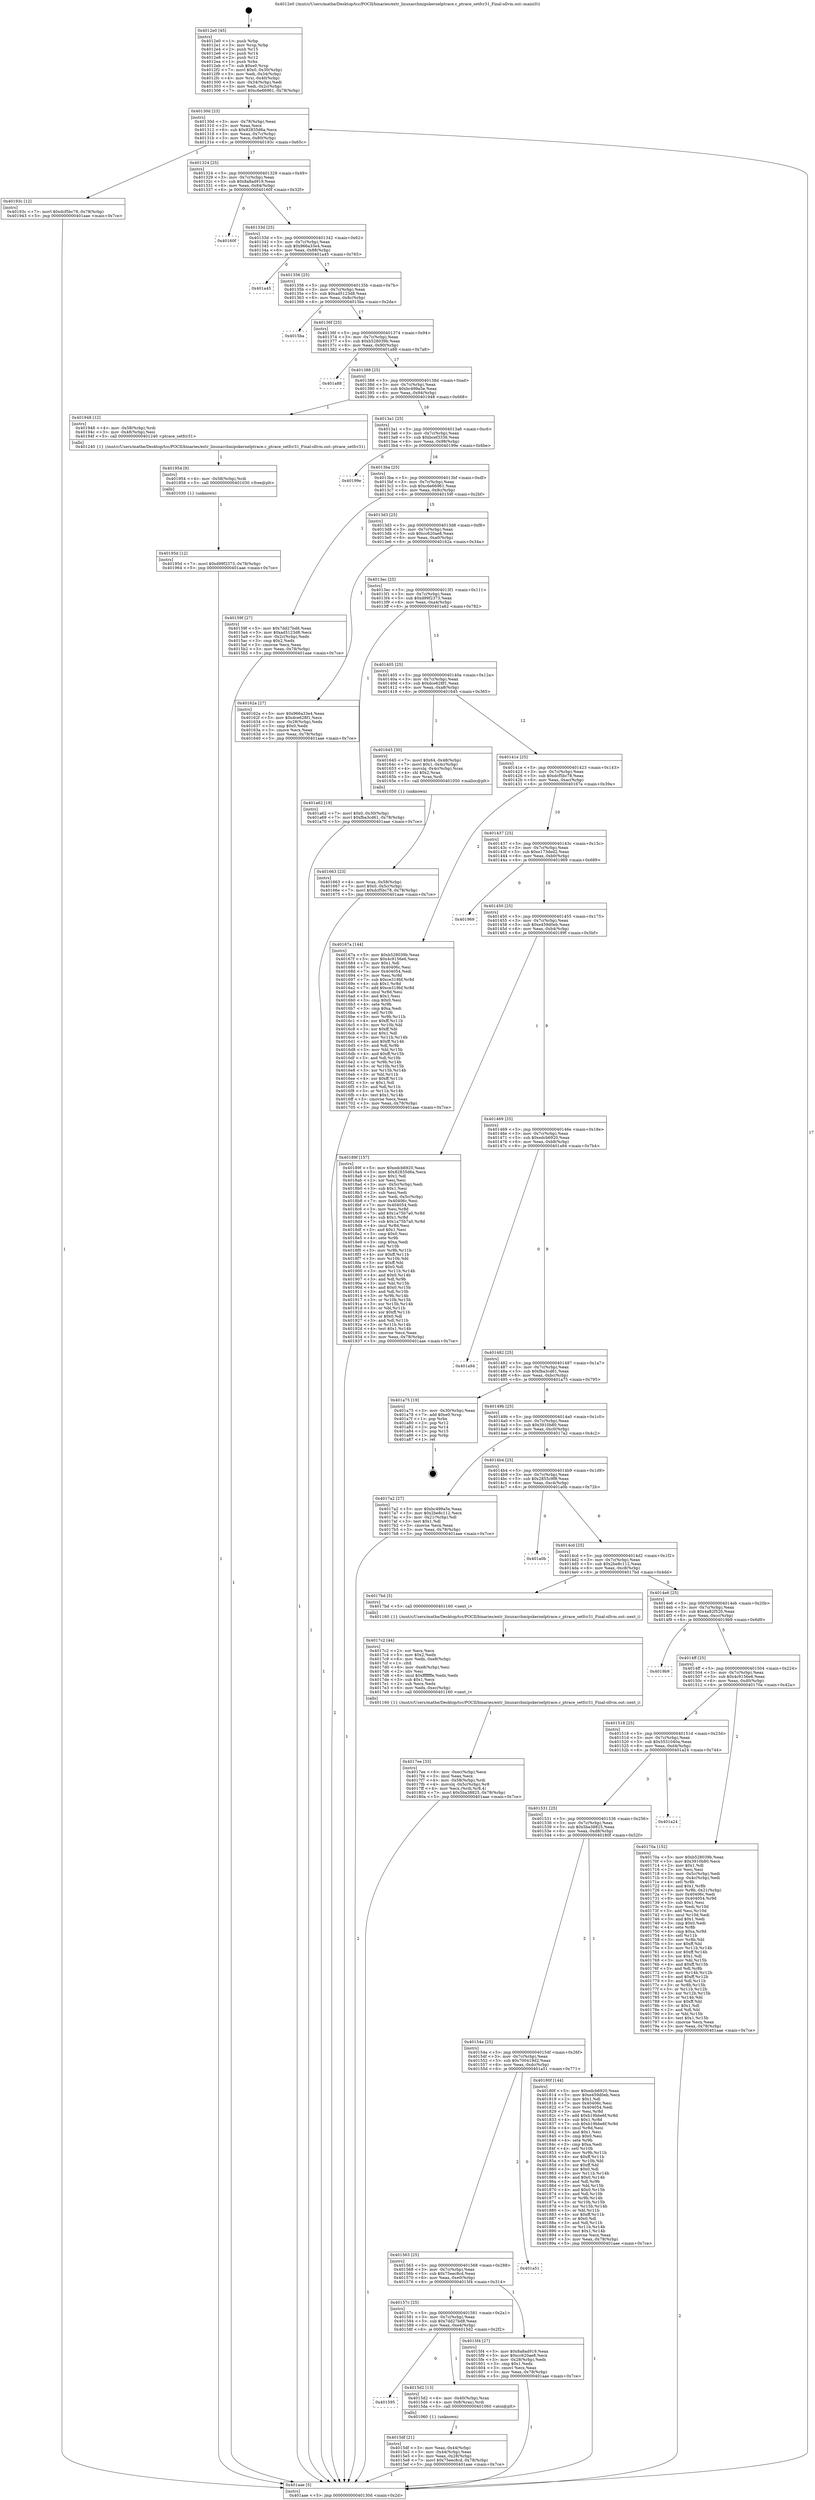 digraph "0x4012e0" {
  label = "0x4012e0 (/mnt/c/Users/mathe/Desktop/tcc/POCII/binaries/extr_linuxarchmipskernelptrace.c_ptrace_setfcr31_Final-ollvm.out::main(0))"
  labelloc = "t"
  node[shape=record]

  Entry [label="",width=0.3,height=0.3,shape=circle,fillcolor=black,style=filled]
  "0x40130d" [label="{
     0x40130d [23]\l
     | [instrs]\l
     &nbsp;&nbsp;0x40130d \<+3\>: mov -0x78(%rbp),%eax\l
     &nbsp;&nbsp;0x401310 \<+2\>: mov %eax,%ecx\l
     &nbsp;&nbsp;0x401312 \<+6\>: sub $0x82835d6a,%ecx\l
     &nbsp;&nbsp;0x401318 \<+3\>: mov %eax,-0x7c(%rbp)\l
     &nbsp;&nbsp;0x40131b \<+3\>: mov %ecx,-0x80(%rbp)\l
     &nbsp;&nbsp;0x40131e \<+6\>: je 000000000040193c \<main+0x65c\>\l
  }"]
  "0x40193c" [label="{
     0x40193c [12]\l
     | [instrs]\l
     &nbsp;&nbsp;0x40193c \<+7\>: movl $0xdcf5bc78,-0x78(%rbp)\l
     &nbsp;&nbsp;0x401943 \<+5\>: jmp 0000000000401aae \<main+0x7ce\>\l
  }"]
  "0x401324" [label="{
     0x401324 [25]\l
     | [instrs]\l
     &nbsp;&nbsp;0x401324 \<+5\>: jmp 0000000000401329 \<main+0x49\>\l
     &nbsp;&nbsp;0x401329 \<+3\>: mov -0x7c(%rbp),%eax\l
     &nbsp;&nbsp;0x40132c \<+5\>: sub $0x8a8ad919,%eax\l
     &nbsp;&nbsp;0x401331 \<+6\>: mov %eax,-0x84(%rbp)\l
     &nbsp;&nbsp;0x401337 \<+6\>: je 000000000040160f \<main+0x32f\>\l
  }"]
  Exit [label="",width=0.3,height=0.3,shape=circle,fillcolor=black,style=filled,peripheries=2]
  "0x40160f" [label="{
     0x40160f\l
  }", style=dashed]
  "0x40133d" [label="{
     0x40133d [25]\l
     | [instrs]\l
     &nbsp;&nbsp;0x40133d \<+5\>: jmp 0000000000401342 \<main+0x62\>\l
     &nbsp;&nbsp;0x401342 \<+3\>: mov -0x7c(%rbp),%eax\l
     &nbsp;&nbsp;0x401345 \<+5\>: sub $0x966a33e4,%eax\l
     &nbsp;&nbsp;0x40134a \<+6\>: mov %eax,-0x88(%rbp)\l
     &nbsp;&nbsp;0x401350 \<+6\>: je 0000000000401a45 \<main+0x765\>\l
  }"]
  "0x40195d" [label="{
     0x40195d [12]\l
     | [instrs]\l
     &nbsp;&nbsp;0x40195d \<+7\>: movl $0xd99f2373,-0x78(%rbp)\l
     &nbsp;&nbsp;0x401964 \<+5\>: jmp 0000000000401aae \<main+0x7ce\>\l
  }"]
  "0x401a45" [label="{
     0x401a45\l
  }", style=dashed]
  "0x401356" [label="{
     0x401356 [25]\l
     | [instrs]\l
     &nbsp;&nbsp;0x401356 \<+5\>: jmp 000000000040135b \<main+0x7b\>\l
     &nbsp;&nbsp;0x40135b \<+3\>: mov -0x7c(%rbp),%eax\l
     &nbsp;&nbsp;0x40135e \<+5\>: sub $0xad5123d8,%eax\l
     &nbsp;&nbsp;0x401363 \<+6\>: mov %eax,-0x8c(%rbp)\l
     &nbsp;&nbsp;0x401369 \<+6\>: je 00000000004015ba \<main+0x2da\>\l
  }"]
  "0x401954" [label="{
     0x401954 [9]\l
     | [instrs]\l
     &nbsp;&nbsp;0x401954 \<+4\>: mov -0x58(%rbp),%rdi\l
     &nbsp;&nbsp;0x401958 \<+5\>: call 0000000000401030 \<free@plt\>\l
     | [calls]\l
     &nbsp;&nbsp;0x401030 \{1\} (unknown)\l
  }"]
  "0x4015ba" [label="{
     0x4015ba\l
  }", style=dashed]
  "0x40136f" [label="{
     0x40136f [25]\l
     | [instrs]\l
     &nbsp;&nbsp;0x40136f \<+5\>: jmp 0000000000401374 \<main+0x94\>\l
     &nbsp;&nbsp;0x401374 \<+3\>: mov -0x7c(%rbp),%eax\l
     &nbsp;&nbsp;0x401377 \<+5\>: sub $0xb528039b,%eax\l
     &nbsp;&nbsp;0x40137c \<+6\>: mov %eax,-0x90(%rbp)\l
     &nbsp;&nbsp;0x401382 \<+6\>: je 0000000000401a88 \<main+0x7a8\>\l
  }"]
  "0x4017ee" [label="{
     0x4017ee [33]\l
     | [instrs]\l
     &nbsp;&nbsp;0x4017ee \<+6\>: mov -0xec(%rbp),%ecx\l
     &nbsp;&nbsp;0x4017f4 \<+3\>: imul %eax,%ecx\l
     &nbsp;&nbsp;0x4017f7 \<+4\>: mov -0x58(%rbp),%rdi\l
     &nbsp;&nbsp;0x4017fb \<+4\>: movslq -0x5c(%rbp),%r8\l
     &nbsp;&nbsp;0x4017ff \<+4\>: mov %ecx,(%rdi,%r8,4)\l
     &nbsp;&nbsp;0x401803 \<+7\>: movl $0x5ba38825,-0x78(%rbp)\l
     &nbsp;&nbsp;0x40180a \<+5\>: jmp 0000000000401aae \<main+0x7ce\>\l
  }"]
  "0x401a88" [label="{
     0x401a88\l
  }", style=dashed]
  "0x401388" [label="{
     0x401388 [25]\l
     | [instrs]\l
     &nbsp;&nbsp;0x401388 \<+5\>: jmp 000000000040138d \<main+0xad\>\l
     &nbsp;&nbsp;0x40138d \<+3\>: mov -0x7c(%rbp),%eax\l
     &nbsp;&nbsp;0x401390 \<+5\>: sub $0xbc499a5e,%eax\l
     &nbsp;&nbsp;0x401395 \<+6\>: mov %eax,-0x94(%rbp)\l
     &nbsp;&nbsp;0x40139b \<+6\>: je 0000000000401948 \<main+0x668\>\l
  }"]
  "0x4017c2" [label="{
     0x4017c2 [44]\l
     | [instrs]\l
     &nbsp;&nbsp;0x4017c2 \<+2\>: xor %ecx,%ecx\l
     &nbsp;&nbsp;0x4017c4 \<+5\>: mov $0x2,%edx\l
     &nbsp;&nbsp;0x4017c9 \<+6\>: mov %edx,-0xe8(%rbp)\l
     &nbsp;&nbsp;0x4017cf \<+1\>: cltd\l
     &nbsp;&nbsp;0x4017d0 \<+6\>: mov -0xe8(%rbp),%esi\l
     &nbsp;&nbsp;0x4017d6 \<+2\>: idiv %esi\l
     &nbsp;&nbsp;0x4017d8 \<+6\>: imul $0xfffffffe,%edx,%edx\l
     &nbsp;&nbsp;0x4017de \<+3\>: sub $0x1,%ecx\l
     &nbsp;&nbsp;0x4017e1 \<+2\>: sub %ecx,%edx\l
     &nbsp;&nbsp;0x4017e3 \<+6\>: mov %edx,-0xec(%rbp)\l
     &nbsp;&nbsp;0x4017e9 \<+5\>: call 0000000000401160 \<next_i\>\l
     | [calls]\l
     &nbsp;&nbsp;0x401160 \{1\} (/mnt/c/Users/mathe/Desktop/tcc/POCII/binaries/extr_linuxarchmipskernelptrace.c_ptrace_setfcr31_Final-ollvm.out::next_i)\l
  }"]
  "0x401948" [label="{
     0x401948 [12]\l
     | [instrs]\l
     &nbsp;&nbsp;0x401948 \<+4\>: mov -0x58(%rbp),%rdi\l
     &nbsp;&nbsp;0x40194c \<+3\>: mov -0x48(%rbp),%esi\l
     &nbsp;&nbsp;0x40194f \<+5\>: call 0000000000401240 \<ptrace_setfcr31\>\l
     | [calls]\l
     &nbsp;&nbsp;0x401240 \{1\} (/mnt/c/Users/mathe/Desktop/tcc/POCII/binaries/extr_linuxarchmipskernelptrace.c_ptrace_setfcr31_Final-ollvm.out::ptrace_setfcr31)\l
  }"]
  "0x4013a1" [label="{
     0x4013a1 [25]\l
     | [instrs]\l
     &nbsp;&nbsp;0x4013a1 \<+5\>: jmp 00000000004013a6 \<main+0xc6\>\l
     &nbsp;&nbsp;0x4013a6 \<+3\>: mov -0x7c(%rbp),%eax\l
     &nbsp;&nbsp;0x4013a9 \<+5\>: sub $0xbcef3336,%eax\l
     &nbsp;&nbsp;0x4013ae \<+6\>: mov %eax,-0x98(%rbp)\l
     &nbsp;&nbsp;0x4013b4 \<+6\>: je 000000000040199e \<main+0x6be\>\l
  }"]
  "0x401663" [label="{
     0x401663 [23]\l
     | [instrs]\l
     &nbsp;&nbsp;0x401663 \<+4\>: mov %rax,-0x58(%rbp)\l
     &nbsp;&nbsp;0x401667 \<+7\>: movl $0x0,-0x5c(%rbp)\l
     &nbsp;&nbsp;0x40166e \<+7\>: movl $0xdcf5bc78,-0x78(%rbp)\l
     &nbsp;&nbsp;0x401675 \<+5\>: jmp 0000000000401aae \<main+0x7ce\>\l
  }"]
  "0x40199e" [label="{
     0x40199e\l
  }", style=dashed]
  "0x4013ba" [label="{
     0x4013ba [25]\l
     | [instrs]\l
     &nbsp;&nbsp;0x4013ba \<+5\>: jmp 00000000004013bf \<main+0xdf\>\l
     &nbsp;&nbsp;0x4013bf \<+3\>: mov -0x7c(%rbp),%eax\l
     &nbsp;&nbsp;0x4013c2 \<+5\>: sub $0xc6e66961,%eax\l
     &nbsp;&nbsp;0x4013c7 \<+6\>: mov %eax,-0x9c(%rbp)\l
     &nbsp;&nbsp;0x4013cd \<+6\>: je 000000000040159f \<main+0x2bf\>\l
  }"]
  "0x4015df" [label="{
     0x4015df [21]\l
     | [instrs]\l
     &nbsp;&nbsp;0x4015df \<+3\>: mov %eax,-0x44(%rbp)\l
     &nbsp;&nbsp;0x4015e2 \<+3\>: mov -0x44(%rbp),%eax\l
     &nbsp;&nbsp;0x4015e5 \<+3\>: mov %eax,-0x28(%rbp)\l
     &nbsp;&nbsp;0x4015e8 \<+7\>: movl $0x75eec8cd,-0x78(%rbp)\l
     &nbsp;&nbsp;0x4015ef \<+5\>: jmp 0000000000401aae \<main+0x7ce\>\l
  }"]
  "0x40159f" [label="{
     0x40159f [27]\l
     | [instrs]\l
     &nbsp;&nbsp;0x40159f \<+5\>: mov $0x7dd27bd8,%eax\l
     &nbsp;&nbsp;0x4015a4 \<+5\>: mov $0xad5123d8,%ecx\l
     &nbsp;&nbsp;0x4015a9 \<+3\>: mov -0x2c(%rbp),%edx\l
     &nbsp;&nbsp;0x4015ac \<+3\>: cmp $0x2,%edx\l
     &nbsp;&nbsp;0x4015af \<+3\>: cmovne %ecx,%eax\l
     &nbsp;&nbsp;0x4015b2 \<+3\>: mov %eax,-0x78(%rbp)\l
     &nbsp;&nbsp;0x4015b5 \<+5\>: jmp 0000000000401aae \<main+0x7ce\>\l
  }"]
  "0x4013d3" [label="{
     0x4013d3 [25]\l
     | [instrs]\l
     &nbsp;&nbsp;0x4013d3 \<+5\>: jmp 00000000004013d8 \<main+0xf8\>\l
     &nbsp;&nbsp;0x4013d8 \<+3\>: mov -0x7c(%rbp),%eax\l
     &nbsp;&nbsp;0x4013db \<+5\>: sub $0xcc620ae8,%eax\l
     &nbsp;&nbsp;0x4013e0 \<+6\>: mov %eax,-0xa0(%rbp)\l
     &nbsp;&nbsp;0x4013e6 \<+6\>: je 000000000040162a \<main+0x34a\>\l
  }"]
  "0x401aae" [label="{
     0x401aae [5]\l
     | [instrs]\l
     &nbsp;&nbsp;0x401aae \<+5\>: jmp 000000000040130d \<main+0x2d\>\l
  }"]
  "0x4012e0" [label="{
     0x4012e0 [45]\l
     | [instrs]\l
     &nbsp;&nbsp;0x4012e0 \<+1\>: push %rbp\l
     &nbsp;&nbsp;0x4012e1 \<+3\>: mov %rsp,%rbp\l
     &nbsp;&nbsp;0x4012e4 \<+2\>: push %r15\l
     &nbsp;&nbsp;0x4012e6 \<+2\>: push %r14\l
     &nbsp;&nbsp;0x4012e8 \<+2\>: push %r12\l
     &nbsp;&nbsp;0x4012ea \<+1\>: push %rbx\l
     &nbsp;&nbsp;0x4012eb \<+7\>: sub $0xe0,%rsp\l
     &nbsp;&nbsp;0x4012f2 \<+7\>: movl $0x0,-0x30(%rbp)\l
     &nbsp;&nbsp;0x4012f9 \<+3\>: mov %edi,-0x34(%rbp)\l
     &nbsp;&nbsp;0x4012fc \<+4\>: mov %rsi,-0x40(%rbp)\l
     &nbsp;&nbsp;0x401300 \<+3\>: mov -0x34(%rbp),%edi\l
     &nbsp;&nbsp;0x401303 \<+3\>: mov %edi,-0x2c(%rbp)\l
     &nbsp;&nbsp;0x401306 \<+7\>: movl $0xc6e66961,-0x78(%rbp)\l
  }"]
  "0x401595" [label="{
     0x401595\l
  }", style=dashed]
  "0x40162a" [label="{
     0x40162a [27]\l
     | [instrs]\l
     &nbsp;&nbsp;0x40162a \<+5\>: mov $0x966a33e4,%eax\l
     &nbsp;&nbsp;0x40162f \<+5\>: mov $0xdce628f1,%ecx\l
     &nbsp;&nbsp;0x401634 \<+3\>: mov -0x28(%rbp),%edx\l
     &nbsp;&nbsp;0x401637 \<+3\>: cmp $0x0,%edx\l
     &nbsp;&nbsp;0x40163a \<+3\>: cmove %ecx,%eax\l
     &nbsp;&nbsp;0x40163d \<+3\>: mov %eax,-0x78(%rbp)\l
     &nbsp;&nbsp;0x401640 \<+5\>: jmp 0000000000401aae \<main+0x7ce\>\l
  }"]
  "0x4013ec" [label="{
     0x4013ec [25]\l
     | [instrs]\l
     &nbsp;&nbsp;0x4013ec \<+5\>: jmp 00000000004013f1 \<main+0x111\>\l
     &nbsp;&nbsp;0x4013f1 \<+3\>: mov -0x7c(%rbp),%eax\l
     &nbsp;&nbsp;0x4013f4 \<+5\>: sub $0xd99f2373,%eax\l
     &nbsp;&nbsp;0x4013f9 \<+6\>: mov %eax,-0xa4(%rbp)\l
     &nbsp;&nbsp;0x4013ff \<+6\>: je 0000000000401a62 \<main+0x782\>\l
  }"]
  "0x4015d2" [label="{
     0x4015d2 [13]\l
     | [instrs]\l
     &nbsp;&nbsp;0x4015d2 \<+4\>: mov -0x40(%rbp),%rax\l
     &nbsp;&nbsp;0x4015d6 \<+4\>: mov 0x8(%rax),%rdi\l
     &nbsp;&nbsp;0x4015da \<+5\>: call 0000000000401060 \<atoi@plt\>\l
     | [calls]\l
     &nbsp;&nbsp;0x401060 \{1\} (unknown)\l
  }"]
  "0x401a62" [label="{
     0x401a62 [19]\l
     | [instrs]\l
     &nbsp;&nbsp;0x401a62 \<+7\>: movl $0x0,-0x30(%rbp)\l
     &nbsp;&nbsp;0x401a69 \<+7\>: movl $0xfba3cd61,-0x78(%rbp)\l
     &nbsp;&nbsp;0x401a70 \<+5\>: jmp 0000000000401aae \<main+0x7ce\>\l
  }"]
  "0x401405" [label="{
     0x401405 [25]\l
     | [instrs]\l
     &nbsp;&nbsp;0x401405 \<+5\>: jmp 000000000040140a \<main+0x12a\>\l
     &nbsp;&nbsp;0x40140a \<+3\>: mov -0x7c(%rbp),%eax\l
     &nbsp;&nbsp;0x40140d \<+5\>: sub $0xdce628f1,%eax\l
     &nbsp;&nbsp;0x401412 \<+6\>: mov %eax,-0xa8(%rbp)\l
     &nbsp;&nbsp;0x401418 \<+6\>: je 0000000000401645 \<main+0x365\>\l
  }"]
  "0x40157c" [label="{
     0x40157c [25]\l
     | [instrs]\l
     &nbsp;&nbsp;0x40157c \<+5\>: jmp 0000000000401581 \<main+0x2a1\>\l
     &nbsp;&nbsp;0x401581 \<+3\>: mov -0x7c(%rbp),%eax\l
     &nbsp;&nbsp;0x401584 \<+5\>: sub $0x7dd27bd8,%eax\l
     &nbsp;&nbsp;0x401589 \<+6\>: mov %eax,-0xe4(%rbp)\l
     &nbsp;&nbsp;0x40158f \<+6\>: je 00000000004015d2 \<main+0x2f2\>\l
  }"]
  "0x401645" [label="{
     0x401645 [30]\l
     | [instrs]\l
     &nbsp;&nbsp;0x401645 \<+7\>: movl $0x64,-0x48(%rbp)\l
     &nbsp;&nbsp;0x40164c \<+7\>: movl $0x1,-0x4c(%rbp)\l
     &nbsp;&nbsp;0x401653 \<+4\>: movslq -0x4c(%rbp),%rax\l
     &nbsp;&nbsp;0x401657 \<+4\>: shl $0x2,%rax\l
     &nbsp;&nbsp;0x40165b \<+3\>: mov %rax,%rdi\l
     &nbsp;&nbsp;0x40165e \<+5\>: call 0000000000401050 \<malloc@plt\>\l
     | [calls]\l
     &nbsp;&nbsp;0x401050 \{1\} (unknown)\l
  }"]
  "0x40141e" [label="{
     0x40141e [25]\l
     | [instrs]\l
     &nbsp;&nbsp;0x40141e \<+5\>: jmp 0000000000401423 \<main+0x143\>\l
     &nbsp;&nbsp;0x401423 \<+3\>: mov -0x7c(%rbp),%eax\l
     &nbsp;&nbsp;0x401426 \<+5\>: sub $0xdcf5bc78,%eax\l
     &nbsp;&nbsp;0x40142b \<+6\>: mov %eax,-0xac(%rbp)\l
     &nbsp;&nbsp;0x401431 \<+6\>: je 000000000040167a \<main+0x39a\>\l
  }"]
  "0x4015f4" [label="{
     0x4015f4 [27]\l
     | [instrs]\l
     &nbsp;&nbsp;0x4015f4 \<+5\>: mov $0x8a8ad919,%eax\l
     &nbsp;&nbsp;0x4015f9 \<+5\>: mov $0xcc620ae8,%ecx\l
     &nbsp;&nbsp;0x4015fe \<+3\>: mov -0x28(%rbp),%edx\l
     &nbsp;&nbsp;0x401601 \<+3\>: cmp $0x1,%edx\l
     &nbsp;&nbsp;0x401604 \<+3\>: cmovl %ecx,%eax\l
     &nbsp;&nbsp;0x401607 \<+3\>: mov %eax,-0x78(%rbp)\l
     &nbsp;&nbsp;0x40160a \<+5\>: jmp 0000000000401aae \<main+0x7ce\>\l
  }"]
  "0x40167a" [label="{
     0x40167a [144]\l
     | [instrs]\l
     &nbsp;&nbsp;0x40167a \<+5\>: mov $0xb528039b,%eax\l
     &nbsp;&nbsp;0x40167f \<+5\>: mov $0x4c9156e6,%ecx\l
     &nbsp;&nbsp;0x401684 \<+2\>: mov $0x1,%dl\l
     &nbsp;&nbsp;0x401686 \<+7\>: mov 0x40406c,%esi\l
     &nbsp;&nbsp;0x40168d \<+7\>: mov 0x404054,%edi\l
     &nbsp;&nbsp;0x401694 \<+3\>: mov %esi,%r8d\l
     &nbsp;&nbsp;0x401697 \<+7\>: sub $0xce319bf,%r8d\l
     &nbsp;&nbsp;0x40169e \<+4\>: sub $0x1,%r8d\l
     &nbsp;&nbsp;0x4016a2 \<+7\>: add $0xce319bf,%r8d\l
     &nbsp;&nbsp;0x4016a9 \<+4\>: imul %r8d,%esi\l
     &nbsp;&nbsp;0x4016ad \<+3\>: and $0x1,%esi\l
     &nbsp;&nbsp;0x4016b0 \<+3\>: cmp $0x0,%esi\l
     &nbsp;&nbsp;0x4016b3 \<+4\>: sete %r9b\l
     &nbsp;&nbsp;0x4016b7 \<+3\>: cmp $0xa,%edi\l
     &nbsp;&nbsp;0x4016ba \<+4\>: setl %r10b\l
     &nbsp;&nbsp;0x4016be \<+3\>: mov %r9b,%r11b\l
     &nbsp;&nbsp;0x4016c1 \<+4\>: xor $0xff,%r11b\l
     &nbsp;&nbsp;0x4016c5 \<+3\>: mov %r10b,%bl\l
     &nbsp;&nbsp;0x4016c8 \<+3\>: xor $0xff,%bl\l
     &nbsp;&nbsp;0x4016cb \<+3\>: xor $0x1,%dl\l
     &nbsp;&nbsp;0x4016ce \<+3\>: mov %r11b,%r14b\l
     &nbsp;&nbsp;0x4016d1 \<+4\>: and $0xff,%r14b\l
     &nbsp;&nbsp;0x4016d5 \<+3\>: and %dl,%r9b\l
     &nbsp;&nbsp;0x4016d8 \<+3\>: mov %bl,%r15b\l
     &nbsp;&nbsp;0x4016db \<+4\>: and $0xff,%r15b\l
     &nbsp;&nbsp;0x4016df \<+3\>: and %dl,%r10b\l
     &nbsp;&nbsp;0x4016e2 \<+3\>: or %r9b,%r14b\l
     &nbsp;&nbsp;0x4016e5 \<+3\>: or %r10b,%r15b\l
     &nbsp;&nbsp;0x4016e8 \<+3\>: xor %r15b,%r14b\l
     &nbsp;&nbsp;0x4016eb \<+3\>: or %bl,%r11b\l
     &nbsp;&nbsp;0x4016ee \<+4\>: xor $0xff,%r11b\l
     &nbsp;&nbsp;0x4016f2 \<+3\>: or $0x1,%dl\l
     &nbsp;&nbsp;0x4016f5 \<+3\>: and %dl,%r11b\l
     &nbsp;&nbsp;0x4016f8 \<+3\>: or %r11b,%r14b\l
     &nbsp;&nbsp;0x4016fb \<+4\>: test $0x1,%r14b\l
     &nbsp;&nbsp;0x4016ff \<+3\>: cmovne %ecx,%eax\l
     &nbsp;&nbsp;0x401702 \<+3\>: mov %eax,-0x78(%rbp)\l
     &nbsp;&nbsp;0x401705 \<+5\>: jmp 0000000000401aae \<main+0x7ce\>\l
  }"]
  "0x401437" [label="{
     0x401437 [25]\l
     | [instrs]\l
     &nbsp;&nbsp;0x401437 \<+5\>: jmp 000000000040143c \<main+0x15c\>\l
     &nbsp;&nbsp;0x40143c \<+3\>: mov -0x7c(%rbp),%eax\l
     &nbsp;&nbsp;0x40143f \<+5\>: sub $0xe173ded2,%eax\l
     &nbsp;&nbsp;0x401444 \<+6\>: mov %eax,-0xb0(%rbp)\l
     &nbsp;&nbsp;0x40144a \<+6\>: je 0000000000401969 \<main+0x689\>\l
  }"]
  "0x401563" [label="{
     0x401563 [25]\l
     | [instrs]\l
     &nbsp;&nbsp;0x401563 \<+5\>: jmp 0000000000401568 \<main+0x288\>\l
     &nbsp;&nbsp;0x401568 \<+3\>: mov -0x7c(%rbp),%eax\l
     &nbsp;&nbsp;0x40156b \<+5\>: sub $0x75eec8cd,%eax\l
     &nbsp;&nbsp;0x401570 \<+6\>: mov %eax,-0xe0(%rbp)\l
     &nbsp;&nbsp;0x401576 \<+6\>: je 00000000004015f4 \<main+0x314\>\l
  }"]
  "0x401969" [label="{
     0x401969\l
  }", style=dashed]
  "0x401450" [label="{
     0x401450 [25]\l
     | [instrs]\l
     &nbsp;&nbsp;0x401450 \<+5\>: jmp 0000000000401455 \<main+0x175\>\l
     &nbsp;&nbsp;0x401455 \<+3\>: mov -0x7c(%rbp),%eax\l
     &nbsp;&nbsp;0x401458 \<+5\>: sub $0xe459d0eb,%eax\l
     &nbsp;&nbsp;0x40145d \<+6\>: mov %eax,-0xb4(%rbp)\l
     &nbsp;&nbsp;0x401463 \<+6\>: je 000000000040189f \<main+0x5bf\>\l
  }"]
  "0x401a51" [label="{
     0x401a51\l
  }", style=dashed]
  "0x40189f" [label="{
     0x40189f [157]\l
     | [instrs]\l
     &nbsp;&nbsp;0x40189f \<+5\>: mov $0xedcb6920,%eax\l
     &nbsp;&nbsp;0x4018a4 \<+5\>: mov $0x82835d6a,%ecx\l
     &nbsp;&nbsp;0x4018a9 \<+2\>: mov $0x1,%dl\l
     &nbsp;&nbsp;0x4018ab \<+2\>: xor %esi,%esi\l
     &nbsp;&nbsp;0x4018ad \<+3\>: mov -0x5c(%rbp),%edi\l
     &nbsp;&nbsp;0x4018b0 \<+3\>: sub $0x1,%esi\l
     &nbsp;&nbsp;0x4018b3 \<+2\>: sub %esi,%edi\l
     &nbsp;&nbsp;0x4018b5 \<+3\>: mov %edi,-0x5c(%rbp)\l
     &nbsp;&nbsp;0x4018b8 \<+7\>: mov 0x40406c,%esi\l
     &nbsp;&nbsp;0x4018bf \<+7\>: mov 0x404054,%edi\l
     &nbsp;&nbsp;0x4018c6 \<+3\>: mov %esi,%r8d\l
     &nbsp;&nbsp;0x4018c9 \<+7\>: add $0x1a75b7a0,%r8d\l
     &nbsp;&nbsp;0x4018d0 \<+4\>: sub $0x1,%r8d\l
     &nbsp;&nbsp;0x4018d4 \<+7\>: sub $0x1a75b7a0,%r8d\l
     &nbsp;&nbsp;0x4018db \<+4\>: imul %r8d,%esi\l
     &nbsp;&nbsp;0x4018df \<+3\>: and $0x1,%esi\l
     &nbsp;&nbsp;0x4018e2 \<+3\>: cmp $0x0,%esi\l
     &nbsp;&nbsp;0x4018e5 \<+4\>: sete %r9b\l
     &nbsp;&nbsp;0x4018e9 \<+3\>: cmp $0xa,%edi\l
     &nbsp;&nbsp;0x4018ec \<+4\>: setl %r10b\l
     &nbsp;&nbsp;0x4018f0 \<+3\>: mov %r9b,%r11b\l
     &nbsp;&nbsp;0x4018f3 \<+4\>: xor $0xff,%r11b\l
     &nbsp;&nbsp;0x4018f7 \<+3\>: mov %r10b,%bl\l
     &nbsp;&nbsp;0x4018fa \<+3\>: xor $0xff,%bl\l
     &nbsp;&nbsp;0x4018fd \<+3\>: xor $0x0,%dl\l
     &nbsp;&nbsp;0x401900 \<+3\>: mov %r11b,%r14b\l
     &nbsp;&nbsp;0x401903 \<+4\>: and $0x0,%r14b\l
     &nbsp;&nbsp;0x401907 \<+3\>: and %dl,%r9b\l
     &nbsp;&nbsp;0x40190a \<+3\>: mov %bl,%r15b\l
     &nbsp;&nbsp;0x40190d \<+4\>: and $0x0,%r15b\l
     &nbsp;&nbsp;0x401911 \<+3\>: and %dl,%r10b\l
     &nbsp;&nbsp;0x401914 \<+3\>: or %r9b,%r14b\l
     &nbsp;&nbsp;0x401917 \<+3\>: or %r10b,%r15b\l
     &nbsp;&nbsp;0x40191a \<+3\>: xor %r15b,%r14b\l
     &nbsp;&nbsp;0x40191d \<+3\>: or %bl,%r11b\l
     &nbsp;&nbsp;0x401920 \<+4\>: xor $0xff,%r11b\l
     &nbsp;&nbsp;0x401924 \<+3\>: or $0x0,%dl\l
     &nbsp;&nbsp;0x401927 \<+3\>: and %dl,%r11b\l
     &nbsp;&nbsp;0x40192a \<+3\>: or %r11b,%r14b\l
     &nbsp;&nbsp;0x40192d \<+4\>: test $0x1,%r14b\l
     &nbsp;&nbsp;0x401931 \<+3\>: cmovne %ecx,%eax\l
     &nbsp;&nbsp;0x401934 \<+3\>: mov %eax,-0x78(%rbp)\l
     &nbsp;&nbsp;0x401937 \<+5\>: jmp 0000000000401aae \<main+0x7ce\>\l
  }"]
  "0x401469" [label="{
     0x401469 [25]\l
     | [instrs]\l
     &nbsp;&nbsp;0x401469 \<+5\>: jmp 000000000040146e \<main+0x18e\>\l
     &nbsp;&nbsp;0x40146e \<+3\>: mov -0x7c(%rbp),%eax\l
     &nbsp;&nbsp;0x401471 \<+5\>: sub $0xedcb6920,%eax\l
     &nbsp;&nbsp;0x401476 \<+6\>: mov %eax,-0xb8(%rbp)\l
     &nbsp;&nbsp;0x40147c \<+6\>: je 0000000000401a94 \<main+0x7b4\>\l
  }"]
  "0x40154a" [label="{
     0x40154a [25]\l
     | [instrs]\l
     &nbsp;&nbsp;0x40154a \<+5\>: jmp 000000000040154f \<main+0x26f\>\l
     &nbsp;&nbsp;0x40154f \<+3\>: mov -0x7c(%rbp),%eax\l
     &nbsp;&nbsp;0x401552 \<+5\>: sub $0x700419d2,%eax\l
     &nbsp;&nbsp;0x401557 \<+6\>: mov %eax,-0xdc(%rbp)\l
     &nbsp;&nbsp;0x40155d \<+6\>: je 0000000000401a51 \<main+0x771\>\l
  }"]
  "0x401a94" [label="{
     0x401a94\l
  }", style=dashed]
  "0x401482" [label="{
     0x401482 [25]\l
     | [instrs]\l
     &nbsp;&nbsp;0x401482 \<+5\>: jmp 0000000000401487 \<main+0x1a7\>\l
     &nbsp;&nbsp;0x401487 \<+3\>: mov -0x7c(%rbp),%eax\l
     &nbsp;&nbsp;0x40148a \<+5\>: sub $0xfba3cd61,%eax\l
     &nbsp;&nbsp;0x40148f \<+6\>: mov %eax,-0xbc(%rbp)\l
     &nbsp;&nbsp;0x401495 \<+6\>: je 0000000000401a75 \<main+0x795\>\l
  }"]
  "0x40180f" [label="{
     0x40180f [144]\l
     | [instrs]\l
     &nbsp;&nbsp;0x40180f \<+5\>: mov $0xedcb6920,%eax\l
     &nbsp;&nbsp;0x401814 \<+5\>: mov $0xe459d0eb,%ecx\l
     &nbsp;&nbsp;0x401819 \<+2\>: mov $0x1,%dl\l
     &nbsp;&nbsp;0x40181b \<+7\>: mov 0x40406c,%esi\l
     &nbsp;&nbsp;0x401822 \<+7\>: mov 0x404054,%edi\l
     &nbsp;&nbsp;0x401829 \<+3\>: mov %esi,%r8d\l
     &nbsp;&nbsp;0x40182c \<+7\>: add $0xb19bbe6f,%r8d\l
     &nbsp;&nbsp;0x401833 \<+4\>: sub $0x1,%r8d\l
     &nbsp;&nbsp;0x401837 \<+7\>: sub $0xb19bbe6f,%r8d\l
     &nbsp;&nbsp;0x40183e \<+4\>: imul %r8d,%esi\l
     &nbsp;&nbsp;0x401842 \<+3\>: and $0x1,%esi\l
     &nbsp;&nbsp;0x401845 \<+3\>: cmp $0x0,%esi\l
     &nbsp;&nbsp;0x401848 \<+4\>: sete %r9b\l
     &nbsp;&nbsp;0x40184c \<+3\>: cmp $0xa,%edi\l
     &nbsp;&nbsp;0x40184f \<+4\>: setl %r10b\l
     &nbsp;&nbsp;0x401853 \<+3\>: mov %r9b,%r11b\l
     &nbsp;&nbsp;0x401856 \<+4\>: xor $0xff,%r11b\l
     &nbsp;&nbsp;0x40185a \<+3\>: mov %r10b,%bl\l
     &nbsp;&nbsp;0x40185d \<+3\>: xor $0xff,%bl\l
     &nbsp;&nbsp;0x401860 \<+3\>: xor $0x0,%dl\l
     &nbsp;&nbsp;0x401863 \<+3\>: mov %r11b,%r14b\l
     &nbsp;&nbsp;0x401866 \<+4\>: and $0x0,%r14b\l
     &nbsp;&nbsp;0x40186a \<+3\>: and %dl,%r9b\l
     &nbsp;&nbsp;0x40186d \<+3\>: mov %bl,%r15b\l
     &nbsp;&nbsp;0x401870 \<+4\>: and $0x0,%r15b\l
     &nbsp;&nbsp;0x401874 \<+3\>: and %dl,%r10b\l
     &nbsp;&nbsp;0x401877 \<+3\>: or %r9b,%r14b\l
     &nbsp;&nbsp;0x40187a \<+3\>: or %r10b,%r15b\l
     &nbsp;&nbsp;0x40187d \<+3\>: xor %r15b,%r14b\l
     &nbsp;&nbsp;0x401880 \<+3\>: or %bl,%r11b\l
     &nbsp;&nbsp;0x401883 \<+4\>: xor $0xff,%r11b\l
     &nbsp;&nbsp;0x401887 \<+3\>: or $0x0,%dl\l
     &nbsp;&nbsp;0x40188a \<+3\>: and %dl,%r11b\l
     &nbsp;&nbsp;0x40188d \<+3\>: or %r11b,%r14b\l
     &nbsp;&nbsp;0x401890 \<+4\>: test $0x1,%r14b\l
     &nbsp;&nbsp;0x401894 \<+3\>: cmovne %ecx,%eax\l
     &nbsp;&nbsp;0x401897 \<+3\>: mov %eax,-0x78(%rbp)\l
     &nbsp;&nbsp;0x40189a \<+5\>: jmp 0000000000401aae \<main+0x7ce\>\l
  }"]
  "0x401a75" [label="{
     0x401a75 [19]\l
     | [instrs]\l
     &nbsp;&nbsp;0x401a75 \<+3\>: mov -0x30(%rbp),%eax\l
     &nbsp;&nbsp;0x401a78 \<+7\>: add $0xe0,%rsp\l
     &nbsp;&nbsp;0x401a7f \<+1\>: pop %rbx\l
     &nbsp;&nbsp;0x401a80 \<+2\>: pop %r12\l
     &nbsp;&nbsp;0x401a82 \<+2\>: pop %r14\l
     &nbsp;&nbsp;0x401a84 \<+2\>: pop %r15\l
     &nbsp;&nbsp;0x401a86 \<+1\>: pop %rbp\l
     &nbsp;&nbsp;0x401a87 \<+1\>: ret\l
  }"]
  "0x40149b" [label="{
     0x40149b [25]\l
     | [instrs]\l
     &nbsp;&nbsp;0x40149b \<+5\>: jmp 00000000004014a0 \<main+0x1c0\>\l
     &nbsp;&nbsp;0x4014a0 \<+3\>: mov -0x7c(%rbp),%eax\l
     &nbsp;&nbsp;0x4014a3 \<+5\>: sub $0x3910b80,%eax\l
     &nbsp;&nbsp;0x4014a8 \<+6\>: mov %eax,-0xc0(%rbp)\l
     &nbsp;&nbsp;0x4014ae \<+6\>: je 00000000004017a2 \<main+0x4c2\>\l
  }"]
  "0x401531" [label="{
     0x401531 [25]\l
     | [instrs]\l
     &nbsp;&nbsp;0x401531 \<+5\>: jmp 0000000000401536 \<main+0x256\>\l
     &nbsp;&nbsp;0x401536 \<+3\>: mov -0x7c(%rbp),%eax\l
     &nbsp;&nbsp;0x401539 \<+5\>: sub $0x5ba38825,%eax\l
     &nbsp;&nbsp;0x40153e \<+6\>: mov %eax,-0xd8(%rbp)\l
     &nbsp;&nbsp;0x401544 \<+6\>: je 000000000040180f \<main+0x52f\>\l
  }"]
  "0x4017a2" [label="{
     0x4017a2 [27]\l
     | [instrs]\l
     &nbsp;&nbsp;0x4017a2 \<+5\>: mov $0xbc499a5e,%eax\l
     &nbsp;&nbsp;0x4017a7 \<+5\>: mov $0x2be8c112,%ecx\l
     &nbsp;&nbsp;0x4017ac \<+3\>: mov -0x21(%rbp),%dl\l
     &nbsp;&nbsp;0x4017af \<+3\>: test $0x1,%dl\l
     &nbsp;&nbsp;0x4017b2 \<+3\>: cmovne %ecx,%eax\l
     &nbsp;&nbsp;0x4017b5 \<+3\>: mov %eax,-0x78(%rbp)\l
     &nbsp;&nbsp;0x4017b8 \<+5\>: jmp 0000000000401aae \<main+0x7ce\>\l
  }"]
  "0x4014b4" [label="{
     0x4014b4 [25]\l
     | [instrs]\l
     &nbsp;&nbsp;0x4014b4 \<+5\>: jmp 00000000004014b9 \<main+0x1d9\>\l
     &nbsp;&nbsp;0x4014b9 \<+3\>: mov -0x7c(%rbp),%eax\l
     &nbsp;&nbsp;0x4014bc \<+5\>: sub $0x2855c9f8,%eax\l
     &nbsp;&nbsp;0x4014c1 \<+6\>: mov %eax,-0xc4(%rbp)\l
     &nbsp;&nbsp;0x4014c7 \<+6\>: je 0000000000401a0b \<main+0x72b\>\l
  }"]
  "0x401a24" [label="{
     0x401a24\l
  }", style=dashed]
  "0x401a0b" [label="{
     0x401a0b\l
  }", style=dashed]
  "0x4014cd" [label="{
     0x4014cd [25]\l
     | [instrs]\l
     &nbsp;&nbsp;0x4014cd \<+5\>: jmp 00000000004014d2 \<main+0x1f2\>\l
     &nbsp;&nbsp;0x4014d2 \<+3\>: mov -0x7c(%rbp),%eax\l
     &nbsp;&nbsp;0x4014d5 \<+5\>: sub $0x2be8c112,%eax\l
     &nbsp;&nbsp;0x4014da \<+6\>: mov %eax,-0xc8(%rbp)\l
     &nbsp;&nbsp;0x4014e0 \<+6\>: je 00000000004017bd \<main+0x4dd\>\l
  }"]
  "0x401518" [label="{
     0x401518 [25]\l
     | [instrs]\l
     &nbsp;&nbsp;0x401518 \<+5\>: jmp 000000000040151d \<main+0x23d\>\l
     &nbsp;&nbsp;0x40151d \<+3\>: mov -0x7c(%rbp),%eax\l
     &nbsp;&nbsp;0x401520 \<+5\>: sub $0x5531040a,%eax\l
     &nbsp;&nbsp;0x401525 \<+6\>: mov %eax,-0xd4(%rbp)\l
     &nbsp;&nbsp;0x40152b \<+6\>: je 0000000000401a24 \<main+0x744\>\l
  }"]
  "0x4017bd" [label="{
     0x4017bd [5]\l
     | [instrs]\l
     &nbsp;&nbsp;0x4017bd \<+5\>: call 0000000000401160 \<next_i\>\l
     | [calls]\l
     &nbsp;&nbsp;0x401160 \{1\} (/mnt/c/Users/mathe/Desktop/tcc/POCII/binaries/extr_linuxarchmipskernelptrace.c_ptrace_setfcr31_Final-ollvm.out::next_i)\l
  }"]
  "0x4014e6" [label="{
     0x4014e6 [25]\l
     | [instrs]\l
     &nbsp;&nbsp;0x4014e6 \<+5\>: jmp 00000000004014eb \<main+0x20b\>\l
     &nbsp;&nbsp;0x4014eb \<+3\>: mov -0x7c(%rbp),%eax\l
     &nbsp;&nbsp;0x4014ee \<+5\>: sub $0x4a82f520,%eax\l
     &nbsp;&nbsp;0x4014f3 \<+6\>: mov %eax,-0xcc(%rbp)\l
     &nbsp;&nbsp;0x4014f9 \<+6\>: je 00000000004019b9 \<main+0x6d9\>\l
  }"]
  "0x40170a" [label="{
     0x40170a [152]\l
     | [instrs]\l
     &nbsp;&nbsp;0x40170a \<+5\>: mov $0xb528039b,%eax\l
     &nbsp;&nbsp;0x40170f \<+5\>: mov $0x3910b80,%ecx\l
     &nbsp;&nbsp;0x401714 \<+2\>: mov $0x1,%dl\l
     &nbsp;&nbsp;0x401716 \<+2\>: xor %esi,%esi\l
     &nbsp;&nbsp;0x401718 \<+3\>: mov -0x5c(%rbp),%edi\l
     &nbsp;&nbsp;0x40171b \<+3\>: cmp -0x4c(%rbp),%edi\l
     &nbsp;&nbsp;0x40171e \<+4\>: setl %r8b\l
     &nbsp;&nbsp;0x401722 \<+4\>: and $0x1,%r8b\l
     &nbsp;&nbsp;0x401726 \<+4\>: mov %r8b,-0x21(%rbp)\l
     &nbsp;&nbsp;0x40172a \<+7\>: mov 0x40406c,%edi\l
     &nbsp;&nbsp;0x401731 \<+8\>: mov 0x404054,%r9d\l
     &nbsp;&nbsp;0x401739 \<+3\>: sub $0x1,%esi\l
     &nbsp;&nbsp;0x40173c \<+3\>: mov %edi,%r10d\l
     &nbsp;&nbsp;0x40173f \<+3\>: add %esi,%r10d\l
     &nbsp;&nbsp;0x401742 \<+4\>: imul %r10d,%edi\l
     &nbsp;&nbsp;0x401746 \<+3\>: and $0x1,%edi\l
     &nbsp;&nbsp;0x401749 \<+3\>: cmp $0x0,%edi\l
     &nbsp;&nbsp;0x40174c \<+4\>: sete %r8b\l
     &nbsp;&nbsp;0x401750 \<+4\>: cmp $0xa,%r9d\l
     &nbsp;&nbsp;0x401754 \<+4\>: setl %r11b\l
     &nbsp;&nbsp;0x401758 \<+3\>: mov %r8b,%bl\l
     &nbsp;&nbsp;0x40175b \<+3\>: xor $0xff,%bl\l
     &nbsp;&nbsp;0x40175e \<+3\>: mov %r11b,%r14b\l
     &nbsp;&nbsp;0x401761 \<+4\>: xor $0xff,%r14b\l
     &nbsp;&nbsp;0x401765 \<+3\>: xor $0x1,%dl\l
     &nbsp;&nbsp;0x401768 \<+3\>: mov %bl,%r15b\l
     &nbsp;&nbsp;0x40176b \<+4\>: and $0xff,%r15b\l
     &nbsp;&nbsp;0x40176f \<+3\>: and %dl,%r8b\l
     &nbsp;&nbsp;0x401772 \<+3\>: mov %r14b,%r12b\l
     &nbsp;&nbsp;0x401775 \<+4\>: and $0xff,%r12b\l
     &nbsp;&nbsp;0x401779 \<+3\>: and %dl,%r11b\l
     &nbsp;&nbsp;0x40177c \<+3\>: or %r8b,%r15b\l
     &nbsp;&nbsp;0x40177f \<+3\>: or %r11b,%r12b\l
     &nbsp;&nbsp;0x401782 \<+3\>: xor %r12b,%r15b\l
     &nbsp;&nbsp;0x401785 \<+3\>: or %r14b,%bl\l
     &nbsp;&nbsp;0x401788 \<+3\>: xor $0xff,%bl\l
     &nbsp;&nbsp;0x40178b \<+3\>: or $0x1,%dl\l
     &nbsp;&nbsp;0x40178e \<+2\>: and %dl,%bl\l
     &nbsp;&nbsp;0x401790 \<+3\>: or %bl,%r15b\l
     &nbsp;&nbsp;0x401793 \<+4\>: test $0x1,%r15b\l
     &nbsp;&nbsp;0x401797 \<+3\>: cmovne %ecx,%eax\l
     &nbsp;&nbsp;0x40179a \<+3\>: mov %eax,-0x78(%rbp)\l
     &nbsp;&nbsp;0x40179d \<+5\>: jmp 0000000000401aae \<main+0x7ce\>\l
  }"]
  "0x4019b9" [label="{
     0x4019b9\l
  }", style=dashed]
  "0x4014ff" [label="{
     0x4014ff [25]\l
     | [instrs]\l
     &nbsp;&nbsp;0x4014ff \<+5\>: jmp 0000000000401504 \<main+0x224\>\l
     &nbsp;&nbsp;0x401504 \<+3\>: mov -0x7c(%rbp),%eax\l
     &nbsp;&nbsp;0x401507 \<+5\>: sub $0x4c9156e6,%eax\l
     &nbsp;&nbsp;0x40150c \<+6\>: mov %eax,-0xd0(%rbp)\l
     &nbsp;&nbsp;0x401512 \<+6\>: je 000000000040170a \<main+0x42a\>\l
  }"]
  Entry -> "0x4012e0" [label=" 1"]
  "0x40130d" -> "0x40193c" [label=" 1"]
  "0x40130d" -> "0x401324" [label=" 17"]
  "0x401a75" -> Exit [label=" 1"]
  "0x401324" -> "0x40160f" [label=" 0"]
  "0x401324" -> "0x40133d" [label=" 17"]
  "0x401a62" -> "0x401aae" [label=" 1"]
  "0x40133d" -> "0x401a45" [label=" 0"]
  "0x40133d" -> "0x401356" [label=" 17"]
  "0x40195d" -> "0x401aae" [label=" 1"]
  "0x401356" -> "0x4015ba" [label=" 0"]
  "0x401356" -> "0x40136f" [label=" 17"]
  "0x401954" -> "0x40195d" [label=" 1"]
  "0x40136f" -> "0x401a88" [label=" 0"]
  "0x40136f" -> "0x401388" [label=" 17"]
  "0x401948" -> "0x401954" [label=" 1"]
  "0x401388" -> "0x401948" [label=" 1"]
  "0x401388" -> "0x4013a1" [label=" 16"]
  "0x40193c" -> "0x401aae" [label=" 1"]
  "0x4013a1" -> "0x40199e" [label=" 0"]
  "0x4013a1" -> "0x4013ba" [label=" 16"]
  "0x40189f" -> "0x401aae" [label=" 1"]
  "0x4013ba" -> "0x40159f" [label=" 1"]
  "0x4013ba" -> "0x4013d3" [label=" 15"]
  "0x40159f" -> "0x401aae" [label=" 1"]
  "0x4012e0" -> "0x40130d" [label=" 1"]
  "0x401aae" -> "0x40130d" [label=" 17"]
  "0x40180f" -> "0x401aae" [label=" 1"]
  "0x4013d3" -> "0x40162a" [label=" 1"]
  "0x4013d3" -> "0x4013ec" [label=" 14"]
  "0x4017ee" -> "0x401aae" [label=" 1"]
  "0x4013ec" -> "0x401a62" [label=" 1"]
  "0x4013ec" -> "0x401405" [label=" 13"]
  "0x4017c2" -> "0x4017ee" [label=" 1"]
  "0x401405" -> "0x401645" [label=" 1"]
  "0x401405" -> "0x40141e" [label=" 12"]
  "0x4017a2" -> "0x401aae" [label=" 2"]
  "0x40141e" -> "0x40167a" [label=" 2"]
  "0x40141e" -> "0x401437" [label=" 10"]
  "0x40170a" -> "0x401aae" [label=" 2"]
  "0x401437" -> "0x401969" [label=" 0"]
  "0x401437" -> "0x401450" [label=" 10"]
  "0x401663" -> "0x401aae" [label=" 1"]
  "0x401450" -> "0x40189f" [label=" 1"]
  "0x401450" -> "0x401469" [label=" 9"]
  "0x401645" -> "0x401663" [label=" 1"]
  "0x401469" -> "0x401a94" [label=" 0"]
  "0x401469" -> "0x401482" [label=" 9"]
  "0x4015f4" -> "0x401aae" [label=" 1"]
  "0x401482" -> "0x401a75" [label=" 1"]
  "0x401482" -> "0x40149b" [label=" 8"]
  "0x4015df" -> "0x401aae" [label=" 1"]
  "0x40149b" -> "0x4017a2" [label=" 2"]
  "0x40149b" -> "0x4014b4" [label=" 6"]
  "0x40157c" -> "0x401595" [label=" 0"]
  "0x4014b4" -> "0x401a0b" [label=" 0"]
  "0x4014b4" -> "0x4014cd" [label=" 6"]
  "0x40157c" -> "0x4015d2" [label=" 1"]
  "0x4014cd" -> "0x4017bd" [label=" 1"]
  "0x4014cd" -> "0x4014e6" [label=" 5"]
  "0x401563" -> "0x40157c" [label=" 1"]
  "0x4014e6" -> "0x4019b9" [label=" 0"]
  "0x4014e6" -> "0x4014ff" [label=" 5"]
  "0x401563" -> "0x4015f4" [label=" 1"]
  "0x4014ff" -> "0x40170a" [label=" 2"]
  "0x4014ff" -> "0x401518" [label=" 3"]
  "0x4017bd" -> "0x4017c2" [label=" 1"]
  "0x401518" -> "0x401a24" [label=" 0"]
  "0x401518" -> "0x401531" [label=" 3"]
  "0x4015d2" -> "0x4015df" [label=" 1"]
  "0x401531" -> "0x40180f" [label=" 1"]
  "0x401531" -> "0x40154a" [label=" 2"]
  "0x40162a" -> "0x401aae" [label=" 1"]
  "0x40154a" -> "0x401a51" [label=" 0"]
  "0x40154a" -> "0x401563" [label=" 2"]
  "0x40167a" -> "0x401aae" [label=" 2"]
}
